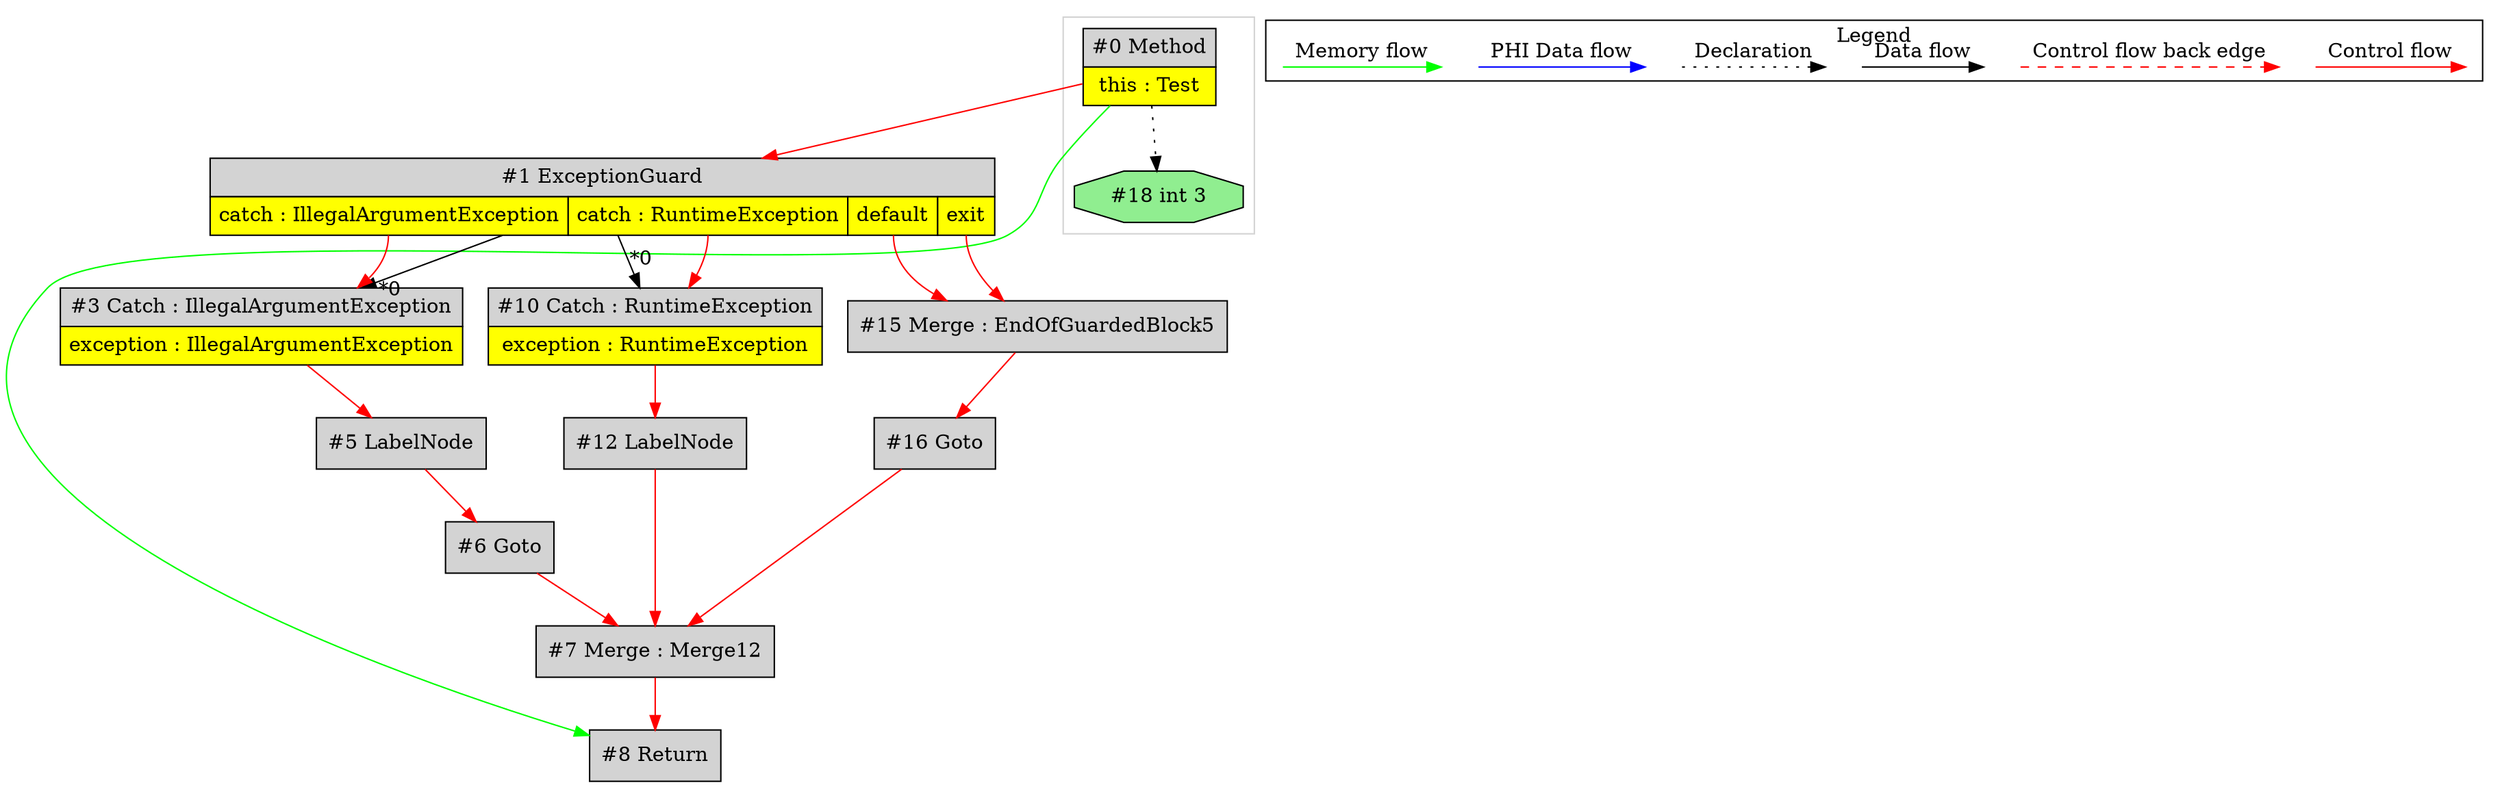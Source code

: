 digraph {
 ordering="in";
 node0[margin="0", label=<<table border="0" cellborder="1" cellspacing="0" cellpadding="5"><tr><td colspan="1">#0 Method</td></tr><tr><td port="prj17" bgcolor="yellow">this : Test</td></tr></table>>,shape=none, fillcolor=lightgrey, style=filled];
 node18[label="#18 int 3",shape=octagon, fillcolor=lightgreen, style=filled];
 node0 -> node18[style=dotted];
 node8[label="#8 Return",shape=box, fillcolor=lightgrey, style=filled];
 node7 -> node8[labeldistance=2, color=red, fontcolor=red];
 node0 -> node8[labeldistance=2, color=green, constraint=false];
 node7[label="#7 Merge : Merge12",shape=box, fillcolor=lightgrey, style=filled];
 node16 -> node7[labeldistance=2, color=red, fontcolor=red];
 node6 -> node7[labeldistance=2, color=red, fontcolor=red];
 node12 -> node7[labeldistance=2, color=red, fontcolor=red];
 node12[label="#12 LabelNode",shape=box, fillcolor=lightgrey, style=filled];
 node10 -> node12[labeldistance=2, color=red, fontcolor=red];
 node10[margin="0", label=<<table border="0" cellborder="1" cellspacing="0" cellpadding="5"><tr><td colspan="1">#10 Catch : RuntimeException</td></tr><tr><td port="prj11" bgcolor="yellow">exception : RuntimeException</td></tr></table>>,shape=none, fillcolor=lightgrey, style=filled];
 node1 -> node10[headlabel="*0", labeldistance=2];
 node1:prj9 -> node10[labeldistance=2, color=red, fontcolor=red];
 node1[margin="0", label=<<table border="0" cellborder="1" cellspacing="0" cellpadding="5"><tr><td colspan="4">#1 ExceptionGuard</td></tr><tr><td port="prj2" bgcolor="yellow">catch : IllegalArgumentException</td><td port="prj9" bgcolor="yellow">catch : RuntimeException</td><td port="prj13" bgcolor="yellow">default</td><td port="prj14" bgcolor="yellow">exit</td></tr></table>>,shape=none, fillcolor=lightgrey, style=filled];
 node0 -> node1[labeldistance=2, color=red, fontcolor=red];
 node15[label="#15 Merge : EndOfGuardedBlock5",shape=box, fillcolor=lightgrey, style=filled];
 node1:prj13 -> node15[labeldistance=2, color=red, fontcolor=red];
 node1:prj14 -> node15[labeldistance=2, color=red, fontcolor=red];
 node16[label="#16 Goto",shape=box, fillcolor=lightgrey, style=filled];
 node15 -> node16[labeldistance=2, color=red, fontcolor=red];
 node3[margin="0", label=<<table border="0" cellborder="1" cellspacing="0" cellpadding="5"><tr><td colspan="1">#3 Catch : IllegalArgumentException</td></tr><tr><td port="prj4" bgcolor="yellow">exception : IllegalArgumentException</td></tr></table>>,shape=none, fillcolor=lightgrey, style=filled];
 node1 -> node3[headlabel="*0", labeldistance=2];
 node1:prj2 -> node3[labeldistance=2, color=red, fontcolor=red];
 node5[label="#5 LabelNode",shape=box, fillcolor=lightgrey, style=filled];
 node3 -> node5[labeldistance=2, color=red, fontcolor=red];
 node6[label="#6 Goto",shape=box, fillcolor=lightgrey, style=filled];
 node5 -> node6[labeldistance=2, color=red, fontcolor=red];
 subgraph cluster_0 {
  color=lightgray;
  node0;
  node18;
 }
 subgraph cluster_000 {
  label = "Legend";
  node [shape=point]
  {
   rank=same;
   c0 [style = invis];
   c1 [style = invis];
   c2 [style = invis];
   c3 [style = invis];
   d0 [style = invis];
   d1 [style = invis];
   d2 [style = invis];
   d3 [style = invis];
   d4 [style = invis];
   d5 [style = invis];
   d6 [style = invis];
   d7 [style = invis];
  }
  c0 -> c1 [label="Control flow", style=solid, color=red]
  c2 -> c3 [label="Control flow back edge", style=dashed, color=red]
  d0 -> d1 [label="Data flow"]
  d2 -> d3 [label="Declaration", style=dotted]
  d4 -> d5 [label="PHI Data flow", color=blue]
  d6 -> d7 [label="Memory flow", color=green]
 }

}
